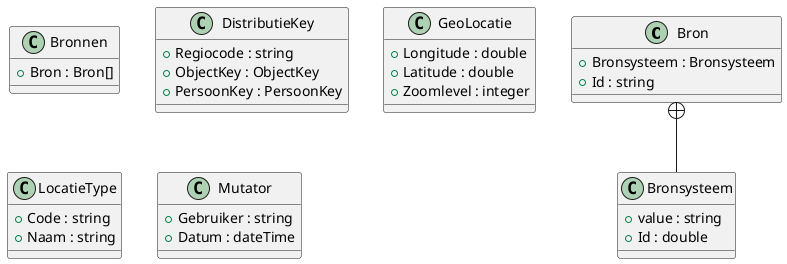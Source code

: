 @startuml

class Bron {
    +Bronsysteem : Bronsysteem
    +Id : string
}
Bron +-- Bronsysteem
class Bronsysteem {
    +value : string
    +Id : double
}
class Bronnen {
    +Bron : Bron[]
}
class DistributieKey {
    +Regiocode : string
    +ObjectKey : ObjectKey
    +PersoonKey : PersoonKey
}
class GeoLocatie {
    +Longitude : double
    +Latitude : double
    +Zoomlevel : integer
}
class LocatieType {
    +Code : string
    +Naam : string
}
class Mutator {
    +Gebruiker : string
    +Datum : dateTime
}

@enduml
